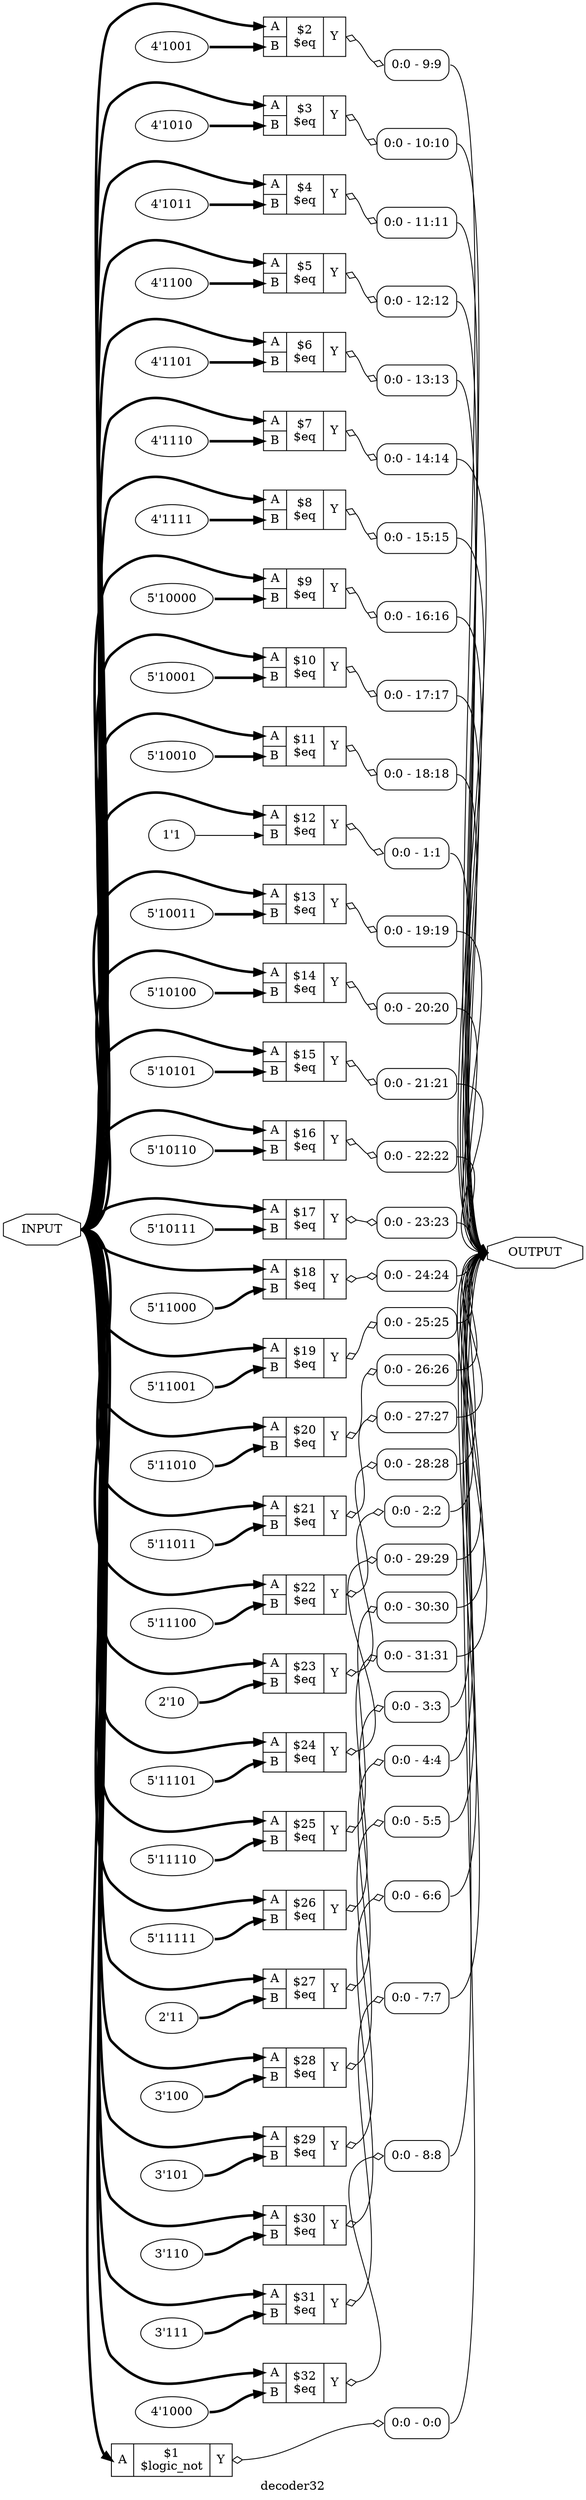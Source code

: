 digraph "decoder32" {
label="decoder32";
rankdir="LR";
remincross=true;
n1 [ shape=octagon, label="INPUT", color="black", fontcolor="black" ];
n2 [ shape=octagon, label="OUTPUT", color="black", fontcolor="black" ];
{ rank="source"; n1;}
{ rank="sink"; n2;}
v0 [ label="4'1001" ];
c6 [ shape=record, label="{{<p3> A|<p4> B}|$2\n$eq|{<p5> Y}}" ];
x1 [ shape=record, style=rounded, label="<s0> 0:0 - 9:9 " ];
c6:p5:e -> x1:w [arrowhead=odiamond, arrowtail=odiamond, dir=both, color="black", label=""];
v2 [ label="4'1010" ];
c7 [ shape=record, label="{{<p3> A|<p4> B}|$3\n$eq|{<p5> Y}}" ];
x3 [ shape=record, style=rounded, label="<s0> 0:0 - 10:10 " ];
c7:p5:e -> x3:w [arrowhead=odiamond, arrowtail=odiamond, dir=both, color="black", label=""];
v4 [ label="4'1011" ];
c8 [ shape=record, label="{{<p3> A|<p4> B}|$4\n$eq|{<p5> Y}}" ];
x5 [ shape=record, style=rounded, label="<s0> 0:0 - 11:11 " ];
c8:p5:e -> x5:w [arrowhead=odiamond, arrowtail=odiamond, dir=both, color="black", label=""];
v6 [ label="4'1100" ];
c9 [ shape=record, label="{{<p3> A|<p4> B}|$5\n$eq|{<p5> Y}}" ];
x7 [ shape=record, style=rounded, label="<s0> 0:0 - 12:12 " ];
c9:p5:e -> x7:w [arrowhead=odiamond, arrowtail=odiamond, dir=both, color="black", label=""];
v8 [ label="4'1101" ];
c10 [ shape=record, label="{{<p3> A|<p4> B}|$6\n$eq|{<p5> Y}}" ];
x9 [ shape=record, style=rounded, label="<s0> 0:0 - 13:13 " ];
c10:p5:e -> x9:w [arrowhead=odiamond, arrowtail=odiamond, dir=both, color="black", label=""];
v10 [ label="4'1110" ];
c11 [ shape=record, label="{{<p3> A|<p4> B}|$7\n$eq|{<p5> Y}}" ];
x11 [ shape=record, style=rounded, label="<s0> 0:0 - 14:14 " ];
c11:p5:e -> x11:w [arrowhead=odiamond, arrowtail=odiamond, dir=both, color="black", label=""];
v12 [ label="4'1111" ];
c12 [ shape=record, label="{{<p3> A|<p4> B}|$8\n$eq|{<p5> Y}}" ];
x13 [ shape=record, style=rounded, label="<s0> 0:0 - 15:15 " ];
c12:p5:e -> x13:w [arrowhead=odiamond, arrowtail=odiamond, dir=both, color="black", label=""];
v14 [ label="5'10000" ];
c13 [ shape=record, label="{{<p3> A|<p4> B}|$9\n$eq|{<p5> Y}}" ];
x15 [ shape=record, style=rounded, label="<s0> 0:0 - 16:16 " ];
c13:p5:e -> x15:w [arrowhead=odiamond, arrowtail=odiamond, dir=both, color="black", label=""];
v16 [ label="5'10001" ];
c14 [ shape=record, label="{{<p3> A|<p4> B}|$10\n$eq|{<p5> Y}}" ];
x17 [ shape=record, style=rounded, label="<s0> 0:0 - 17:17 " ];
c14:p5:e -> x17:w [arrowhead=odiamond, arrowtail=odiamond, dir=both, color="black", label=""];
v18 [ label="5'10010" ];
c15 [ shape=record, label="{{<p3> A|<p4> B}|$11\n$eq|{<p5> Y}}" ];
x19 [ shape=record, style=rounded, label="<s0> 0:0 - 18:18 " ];
c15:p5:e -> x19:w [arrowhead=odiamond, arrowtail=odiamond, dir=both, color="black", label=""];
v20 [ label="1'1" ];
c16 [ shape=record, label="{{<p3> A|<p4> B}|$12\n$eq|{<p5> Y}}" ];
x21 [ shape=record, style=rounded, label="<s0> 0:0 - 1:1 " ];
c16:p5:e -> x21:w [arrowhead=odiamond, arrowtail=odiamond, dir=both, color="black", label=""];
v22 [ label="5'10011" ];
c17 [ shape=record, label="{{<p3> A|<p4> B}|$13\n$eq|{<p5> Y}}" ];
x23 [ shape=record, style=rounded, label="<s0> 0:0 - 19:19 " ];
c17:p5:e -> x23:w [arrowhead=odiamond, arrowtail=odiamond, dir=both, color="black", label=""];
v24 [ label="5'10100" ];
c18 [ shape=record, label="{{<p3> A|<p4> B}|$14\n$eq|{<p5> Y}}" ];
x25 [ shape=record, style=rounded, label="<s0> 0:0 - 20:20 " ];
c18:p5:e -> x25:w [arrowhead=odiamond, arrowtail=odiamond, dir=both, color="black", label=""];
v26 [ label="5'10101" ];
c19 [ shape=record, label="{{<p3> A|<p4> B}|$15\n$eq|{<p5> Y}}" ];
x27 [ shape=record, style=rounded, label="<s0> 0:0 - 21:21 " ];
c19:p5:e -> x27:w [arrowhead=odiamond, arrowtail=odiamond, dir=both, color="black", label=""];
v28 [ label="5'10110" ];
c20 [ shape=record, label="{{<p3> A|<p4> B}|$16\n$eq|{<p5> Y}}" ];
x29 [ shape=record, style=rounded, label="<s0> 0:0 - 22:22 " ];
c20:p5:e -> x29:w [arrowhead=odiamond, arrowtail=odiamond, dir=both, color="black", label=""];
v30 [ label="5'10111" ];
c21 [ shape=record, label="{{<p3> A|<p4> B}|$17\n$eq|{<p5> Y}}" ];
x31 [ shape=record, style=rounded, label="<s0> 0:0 - 23:23 " ];
c21:p5:e -> x31:w [arrowhead=odiamond, arrowtail=odiamond, dir=both, color="black", label=""];
v32 [ label="5'11000" ];
c22 [ shape=record, label="{{<p3> A|<p4> B}|$18\n$eq|{<p5> Y}}" ];
x33 [ shape=record, style=rounded, label="<s0> 0:0 - 24:24 " ];
c22:p5:e -> x33:w [arrowhead=odiamond, arrowtail=odiamond, dir=both, color="black", label=""];
v34 [ label="5'11001" ];
c23 [ shape=record, label="{{<p3> A|<p4> B}|$19\n$eq|{<p5> Y}}" ];
x35 [ shape=record, style=rounded, label="<s0> 0:0 - 25:25 " ];
c23:p5:e -> x35:w [arrowhead=odiamond, arrowtail=odiamond, dir=both, color="black", label=""];
v36 [ label="5'11010" ];
c24 [ shape=record, label="{{<p3> A|<p4> B}|$20\n$eq|{<p5> Y}}" ];
x37 [ shape=record, style=rounded, label="<s0> 0:0 - 26:26 " ];
c24:p5:e -> x37:w [arrowhead=odiamond, arrowtail=odiamond, dir=both, color="black", label=""];
v38 [ label="5'11011" ];
c25 [ shape=record, label="{{<p3> A|<p4> B}|$21\n$eq|{<p5> Y}}" ];
x39 [ shape=record, style=rounded, label="<s0> 0:0 - 27:27 " ];
c25:p5:e -> x39:w [arrowhead=odiamond, arrowtail=odiamond, dir=both, color="black", label=""];
v40 [ label="5'11100" ];
c26 [ shape=record, label="{{<p3> A|<p4> B}|$22\n$eq|{<p5> Y}}" ];
x41 [ shape=record, style=rounded, label="<s0> 0:0 - 28:28 " ];
c26:p5:e -> x41:w [arrowhead=odiamond, arrowtail=odiamond, dir=both, color="black", label=""];
v42 [ label="2'10" ];
c27 [ shape=record, label="{{<p3> A|<p4> B}|$23\n$eq|{<p5> Y}}" ];
x43 [ shape=record, style=rounded, label="<s0> 0:0 - 2:2 " ];
c27:p5:e -> x43:w [arrowhead=odiamond, arrowtail=odiamond, dir=both, color="black", label=""];
v44 [ label="5'11101" ];
c28 [ shape=record, label="{{<p3> A|<p4> B}|$24\n$eq|{<p5> Y}}" ];
x45 [ shape=record, style=rounded, label="<s0> 0:0 - 29:29 " ];
c28:p5:e -> x45:w [arrowhead=odiamond, arrowtail=odiamond, dir=both, color="black", label=""];
v46 [ label="5'11110" ];
c29 [ shape=record, label="{{<p3> A|<p4> B}|$25\n$eq|{<p5> Y}}" ];
x47 [ shape=record, style=rounded, label="<s0> 0:0 - 30:30 " ];
c29:p5:e -> x47:w [arrowhead=odiamond, arrowtail=odiamond, dir=both, color="black", label=""];
v48 [ label="5'11111" ];
c30 [ shape=record, label="{{<p3> A|<p4> B}|$26\n$eq|{<p5> Y}}" ];
x49 [ shape=record, style=rounded, label="<s0> 0:0 - 31:31 " ];
c30:p5:e -> x49:w [arrowhead=odiamond, arrowtail=odiamond, dir=both, color="black", label=""];
v50 [ label="2'11" ];
c31 [ shape=record, label="{{<p3> A|<p4> B}|$27\n$eq|{<p5> Y}}" ];
x51 [ shape=record, style=rounded, label="<s0> 0:0 - 3:3 " ];
c31:p5:e -> x51:w [arrowhead=odiamond, arrowtail=odiamond, dir=both, color="black", label=""];
v52 [ label="3'100" ];
c32 [ shape=record, label="{{<p3> A|<p4> B}|$28\n$eq|{<p5> Y}}" ];
x53 [ shape=record, style=rounded, label="<s0> 0:0 - 4:4 " ];
c32:p5:e -> x53:w [arrowhead=odiamond, arrowtail=odiamond, dir=both, color="black", label=""];
v54 [ label="3'101" ];
c33 [ shape=record, label="{{<p3> A|<p4> B}|$29\n$eq|{<p5> Y}}" ];
x55 [ shape=record, style=rounded, label="<s0> 0:0 - 5:5 " ];
c33:p5:e -> x55:w [arrowhead=odiamond, arrowtail=odiamond, dir=both, color="black", label=""];
v56 [ label="3'110" ];
c34 [ shape=record, label="{{<p3> A|<p4> B}|$30\n$eq|{<p5> Y}}" ];
x57 [ shape=record, style=rounded, label="<s0> 0:0 - 6:6 " ];
c34:p5:e -> x57:w [arrowhead=odiamond, arrowtail=odiamond, dir=both, color="black", label=""];
v58 [ label="3'111" ];
c35 [ shape=record, label="{{<p3> A|<p4> B}|$31\n$eq|{<p5> Y}}" ];
x59 [ shape=record, style=rounded, label="<s0> 0:0 - 7:7 " ];
c35:p5:e -> x59:w [arrowhead=odiamond, arrowtail=odiamond, dir=both, color="black", label=""];
v60 [ label="4'1000" ];
c36 [ shape=record, label="{{<p3> A|<p4> B}|$32\n$eq|{<p5> Y}}" ];
x61 [ shape=record, style=rounded, label="<s0> 0:0 - 8:8 " ];
c36:p5:e -> x61:w [arrowhead=odiamond, arrowtail=odiamond, dir=both, color="black", label=""];
c37 [ shape=record, label="{{<p3> A}|$1\n$logic_not|{<p5> Y}}" ];
x62 [ shape=record, style=rounded, label="<s0> 0:0 - 0:0 " ];
c37:p5:e -> x62:w [arrowhead=odiamond, arrowtail=odiamond, dir=both, color="black", label=""];
n1:e -> c10:p3:w [color="black", style="setlinewidth(3)", label=""];
n1:e -> c11:p3:w [color="black", style="setlinewidth(3)", label=""];
n1:e -> c12:p3:w [color="black", style="setlinewidth(3)", label=""];
n1:e -> c13:p3:w [color="black", style="setlinewidth(3)", label=""];
n1:e -> c14:p3:w [color="black", style="setlinewidth(3)", label=""];
n1:e -> c15:p3:w [color="black", style="setlinewidth(3)", label=""];
n1:e -> c16:p3:w [color="black", style="setlinewidth(3)", label=""];
n1:e -> c17:p3:w [color="black", style="setlinewidth(3)", label=""];
n1:e -> c18:p3:w [color="black", style="setlinewidth(3)", label=""];
n1:e -> c19:p3:w [color="black", style="setlinewidth(3)", label=""];
n1:e -> c20:p3:w [color="black", style="setlinewidth(3)", label=""];
n1:e -> c21:p3:w [color="black", style="setlinewidth(3)", label=""];
n1:e -> c22:p3:w [color="black", style="setlinewidth(3)", label=""];
n1:e -> c23:p3:w [color="black", style="setlinewidth(3)", label=""];
n1:e -> c24:p3:w [color="black", style="setlinewidth(3)", label=""];
n1:e -> c25:p3:w [color="black", style="setlinewidth(3)", label=""];
n1:e -> c26:p3:w [color="black", style="setlinewidth(3)", label=""];
n1:e -> c27:p3:w [color="black", style="setlinewidth(3)", label=""];
n1:e -> c28:p3:w [color="black", style="setlinewidth(3)", label=""];
n1:e -> c29:p3:w [color="black", style="setlinewidth(3)", label=""];
n1:e -> c30:p3:w [color="black", style="setlinewidth(3)", label=""];
n1:e -> c31:p3:w [color="black", style="setlinewidth(3)", label=""];
n1:e -> c32:p3:w [color="black", style="setlinewidth(3)", label=""];
n1:e -> c33:p3:w [color="black", style="setlinewidth(3)", label=""];
n1:e -> c34:p3:w [color="black", style="setlinewidth(3)", label=""];
n1:e -> c35:p3:w [color="black", style="setlinewidth(3)", label=""];
n1:e -> c36:p3:w [color="black", style="setlinewidth(3)", label=""];
n1:e -> c37:p3:w [color="black", style="setlinewidth(3)", label=""];
n1:e -> c6:p3:w [color="black", style="setlinewidth(3)", label=""];
n1:e -> c7:p3:w [color="black", style="setlinewidth(3)", label=""];
n1:e -> c8:p3:w [color="black", style="setlinewidth(3)", label=""];
n1:e -> c9:p3:w [color="black", style="setlinewidth(3)", label=""];
x11:s0:e -> n2:w [color="black", label=""];
x13:s0:e -> n2:w [color="black", label=""];
x15:s0:e -> n2:w [color="black", label=""];
x17:s0:e -> n2:w [color="black", label=""];
x19:s0:e -> n2:w [color="black", label=""];
x1:s0:e -> n2:w [color="black", label=""];
x21:s0:e -> n2:w [color="black", label=""];
x23:s0:e -> n2:w [color="black", label=""];
x25:s0:e -> n2:w [color="black", label=""];
x27:s0:e -> n2:w [color="black", label=""];
x29:s0:e -> n2:w [color="black", label=""];
x31:s0:e -> n2:w [color="black", label=""];
x33:s0:e -> n2:w [color="black", label=""];
x35:s0:e -> n2:w [color="black", label=""];
x37:s0:e -> n2:w [color="black", label=""];
x39:s0:e -> n2:w [color="black", label=""];
x3:s0:e -> n2:w [color="black", label=""];
x41:s0:e -> n2:w [color="black", label=""];
x43:s0:e -> n2:w [color="black", label=""];
x45:s0:e -> n2:w [color="black", label=""];
x47:s0:e -> n2:w [color="black", label=""];
x49:s0:e -> n2:w [color="black", label=""];
x51:s0:e -> n2:w [color="black", label=""];
x53:s0:e -> n2:w [color="black", label=""];
x55:s0:e -> n2:w [color="black", label=""];
x57:s0:e -> n2:w [color="black", label=""];
x59:s0:e -> n2:w [color="black", label=""];
x5:s0:e -> n2:w [color="black", label=""];
x61:s0:e -> n2:w [color="black", label=""];
x62:s0:e -> n2:w [color="black", label=""];
x7:s0:e -> n2:w [color="black", label=""];
x9:s0:e -> n2:w [color="black", label=""];
v0:e -> c6:p4:w [color="black", style="setlinewidth(3)", label=""];
v10:e -> c11:p4:w [color="black", style="setlinewidth(3)", label=""];
v12:e -> c12:p4:w [color="black", style="setlinewidth(3)", label=""];
v14:e -> c13:p4:w [color="black", style="setlinewidth(3)", label=""];
v16:e -> c14:p4:w [color="black", style="setlinewidth(3)", label=""];
v18:e -> c15:p4:w [color="black", style="setlinewidth(3)", label=""];
v2:e -> c7:p4:w [color="black", style="setlinewidth(3)", label=""];
v20:e -> c16:p4:w [color="black", label=""];
v22:e -> c17:p4:w [color="black", style="setlinewidth(3)", label=""];
v24:e -> c18:p4:w [color="black", style="setlinewidth(3)", label=""];
v26:e -> c19:p4:w [color="black", style="setlinewidth(3)", label=""];
v28:e -> c20:p4:w [color="black", style="setlinewidth(3)", label=""];
v30:e -> c21:p4:w [color="black", style="setlinewidth(3)", label=""];
v32:e -> c22:p4:w [color="black", style="setlinewidth(3)", label=""];
v34:e -> c23:p4:w [color="black", style="setlinewidth(3)", label=""];
v36:e -> c24:p4:w [color="black", style="setlinewidth(3)", label=""];
v38:e -> c25:p4:w [color="black", style="setlinewidth(3)", label=""];
v4:e -> c8:p4:w [color="black", style="setlinewidth(3)", label=""];
v40:e -> c26:p4:w [color="black", style="setlinewidth(3)", label=""];
v42:e -> c27:p4:w [color="black", style="setlinewidth(3)", label=""];
v44:e -> c28:p4:w [color="black", style="setlinewidth(3)", label=""];
v46:e -> c29:p4:w [color="black", style="setlinewidth(3)", label=""];
v48:e -> c30:p4:w [color="black", style="setlinewidth(3)", label=""];
v50:e -> c31:p4:w [color="black", style="setlinewidth(3)", label=""];
v52:e -> c32:p4:w [color="black", style="setlinewidth(3)", label=""];
v54:e -> c33:p4:w [color="black", style="setlinewidth(3)", label=""];
v56:e -> c34:p4:w [color="black", style="setlinewidth(3)", label=""];
v58:e -> c35:p4:w [color="black", style="setlinewidth(3)", label=""];
v6:e -> c9:p4:w [color="black", style="setlinewidth(3)", label=""];
v60:e -> c36:p4:w [color="black", style="setlinewidth(3)", label=""];
v8:e -> c10:p4:w [color="black", style="setlinewidth(3)", label=""];
}
